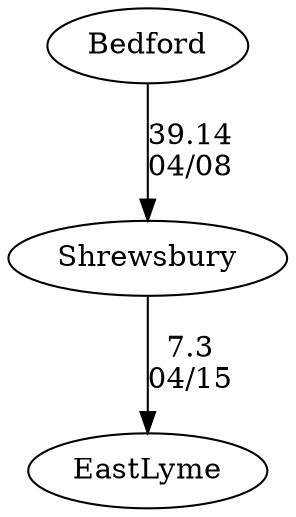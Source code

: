 digraph girls4eightsShrewsbury {Bedford [URL="girls4eightsShrewsburyBedford.html"];Shrewsbury [URL="girls4eightsShrewsburyShrewsbury.html"];EastLyme [URL="girls4eightsShrewsburyEastLyme.html"];Shrewsbury -> EastLyme[label="7.3
04/15", weight="93", tooltip="NEIRA Boys & Girls Eights,Simsbury/Tabor Invitational			
Distance: 1500 Meters Conditions: Light wind changing throughout the day, starting as a tailwind, then a cross-wind and finishing the day as headwind. Comments: Races were floating starts, please do not compare times. In the B1 race Tabor caught a boat stopping crab at 300 meters down. In the B4, St. John's B had 2 boat stopping crabs. Also in the B4, Stonington B3 raced in this event due to illness. A special thank you to St. John's an Shrewsbury for hosting the day. Simsbury wins the Simsbury/Tabor Pincombe Cup.
None", URL="http://www.row2k.com/results/resultspage.cfm?UID=B556AC071CAC1B11C5C5DB503D2B0FF0&cat=5", random="random"]; 
Bedford -> Shrewsbury[label="39.14
04/08", weight="61", tooltip="NEIRA Boys & Girls Eights,Shrewsbury Opener: Shrewsbury vs. Bedford vs. St. John's			
Distance: 1500 Conditions: Cross tail wind gusting to strong at times. Comments: G1V: Shrewsbury & Bedford were even at the 200m mark at which point Shrewsbury caught a boat-stopping crab resulting in a 30-45 sec stoppage. 
The Fourth Boat events in both Boy's and Girl's results are for Novice Crews.
None", URL="http://www.row2k.com/results/resultspage.cfm?UID=B8E319823F5E06EE7205EBA30FA0A509&cat=5", random="random"]}